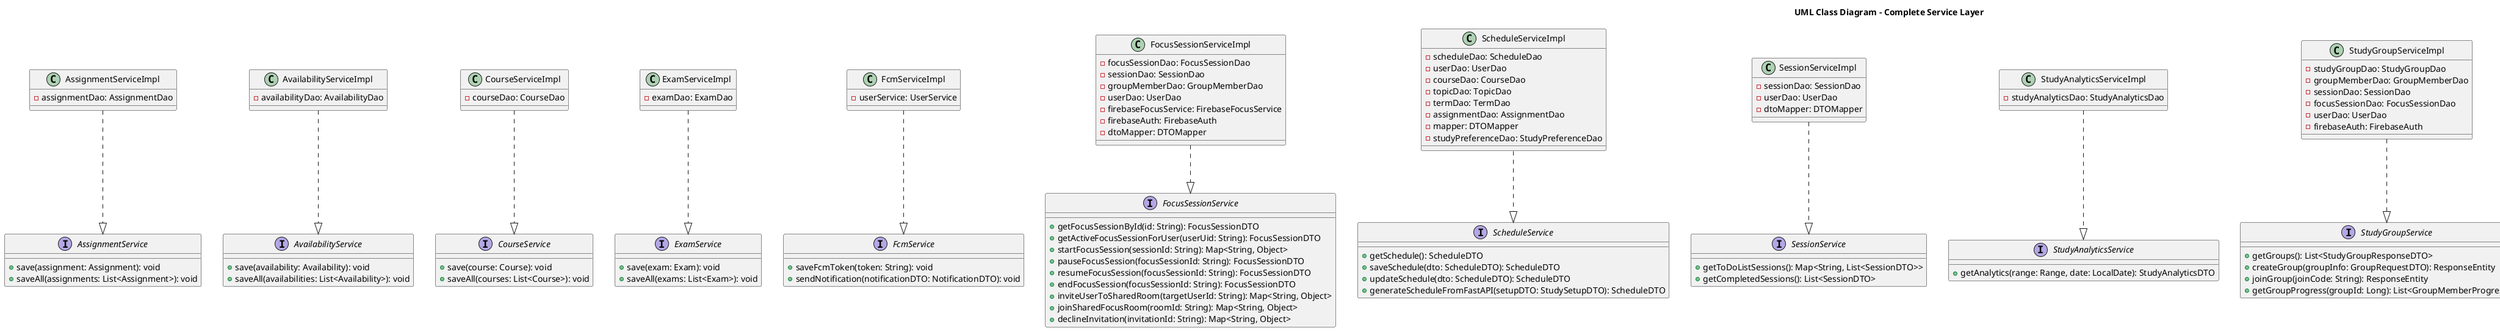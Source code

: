 @startuml
title UML Class Diagram - Complete Service Layer

'================ Interface Layer =================
interface AssignmentService {
    + save(assignment: Assignment): void
    + saveAll(assignments: List<Assignment>): void
}

interface AvailabilityService {
    + save(availability: Availability): void
    + saveAll(availabilities: List<Availability>): void
}

interface CourseService {
    + save(course: Course): void
    + saveAll(courses: List<Course>): void
}

interface ExamService {
    + save(exam: Exam): void
    + saveAll(exams: List<Exam>): void
}

interface FcmService {
    + saveFcmToken(token: String): void
    + sendNotification(notificationDTO: NotificationDTO): void
}

interface FocusSessionService {
    + getFocusSessionById(id: String): FocusSessionDTO
    + getActiveFocusSessionForUser(userUid: String): FocusSessionDTO
    + startFocusSession(sessionId: String): Map<String, Object>
    + pauseFocusSession(focusSessionId: String): FocusSessionDTO
    + resumeFocusSession(focusSessionId: String): FocusSessionDTO
    + endFocusSession(focusSessionId: String): FocusSessionDTO
    + inviteUserToSharedRoom(targetUserId: String): Map<String, Object>
    + joinSharedFocusRoom(roomId: String): Map<String, Object>
    + declineInvitation(invitationId: String): Map<String, Object>
}

interface ScheduleService {
    + getSchedule(): ScheduleDTO
    + saveSchedule(dto: ScheduleDTO): ScheduleDTO
    + updateSchedule(dto: ScheduleDTO): ScheduleDTO
    + generateScheduleFromFastAPI(setupDTO: StudySetupDTO): ScheduleDTO
}

interface SessionService {
    + getToDoListSessions(): Map<String, List<SessionDTO>>
    + getCompletedSessions(): List<SessionDTO>
}

interface StudyAnalyticsService {
    + getAnalytics(range: Range, date: LocalDate): StudyAnalyticsDTO
}

interface StudyGroupService {
    + getGroups(): List<StudyGroupResponseDTO>
    + createGroup(groupInfo: GroupRequestDTO): ResponseEntity
    + joinGroup(joinCode: String): ResponseEntity
    + getGroupProgress(groupId: Long): List<GroupMemberProgressDTO>
}

interface StudyPreferenceService {
    + getPreference(): StudyPreferenceDTO
    + saveOrUpdate(dto: StudyPreferenceDTO): StudyPreferenceDTO
}

interface StudySetupService {
    + processStudySetup(dto: StudySetupDTO): void
    + getTermById(termId: Long): TermResponseDTO
    + getCurrentTerm(): TermResponseDTO
    + saveTerm(termDTO: TermRequestDTO, termId: Long): TermResponseDTO
    + saveAllCourses(termId: Long, courseDTOs: List<CourseResponseDTO>): List<CourseResponseDTO>
    + deleteCourse(courseId: Long): void
    + updateCourseDetails(details: CourseResponseDTO): CourseResponseDTO
    + saveAvailabilities(availabilities: List<AvailabilityRequestDTO>): List<AvailabilityDTO>
    + getAvailabilities(): List<AvailabilityDTO>
    + getStudySetup(): StudySetupDTO
}

interface TermService {
    + save(term: Term): void
}
interface TopicService {
    + save(topic: Topic): void
    + saveAll(topics: List<Topic>): void
}

interface UserService {
    + save(user: User): User
    + findByUid(uid: String): User
    + updateFcmToken(uid: String, token: String): void
    + getFcmToken(uid: String): String
}

'================ Implementation Layer =================
class AssignmentServiceImpl {
    - assignmentDao: AssignmentDao
}

class AvailabilityServiceImpl {
    - availabilityDao: AvailabilityDao
}

class CourseServiceImpl {
    - courseDao: CourseDao
}

class ExamServiceImpl {
    - examDao: ExamDao
}

class FcmServiceImpl {
    - userService: UserService
}

class FocusSessionServiceImpl {
    - focusSessionDao: FocusSessionDao
    - sessionDao: SessionDao
    - groupMemberDao: GroupMemberDao
    - userDao: UserDao
    - firebaseFocusService: FirebaseFocusService
    - firebaseAuth: FirebaseAuth
    - dtoMapper: DTOMapper
}

class ScheduleServiceImpl {
    - scheduleDao: ScheduleDao
    - userDao: UserDao
    - courseDao: CourseDao
    - topicDao: TopicDao
    - termDao: TermDao
    - assignmentDao: AssignmentDao
    - mapper: DTOMapper
    - studyPreferenceDao: StudyPreferenceDao
}

class SessionServiceImpl {
    - sessionDao: SessionDao
    - userDao: UserDao
    - dtoMapper: DTOMapper
}

class StudyAnalyticsServiceImpl {
    - studyAnalyticsDao: StudyAnalyticsDao
}

class StudyGroupServiceImpl {
    - studyGroupDao: StudyGroupDao
    - groupMemberDao: GroupMemberDao
    - sessionDao: SessionDao
    - focusSessionDao: FocusSessionDao
    - userDao: UserDao
    - firebaseAuth: FirebaseAuth
}

class StudyPreferenceServiceImpl {
    - studyPreferenceDao: StudyPreferenceDao
    - userService: UserService
    - mapper: DTOMapper
}

class StudySetupServiceImpl {
    - userDao: UserDao
    - termDao: TermDao
    - courseDao: CourseDao
    - topicDao: TopicDao
    - examDao: ExamDao
    - assignmentDao: AssignmentDao
    - availabilityDao: AvailabilityDao
    - mapper: DTOMapper
}

class TermServiceImpl {
    - termDao: TermDao
}
class TopicServiceImpl {
    - topicDao: TopicDaoImpl
}

class UserServiceImpl {
    - userDao: UserDao
}

'================ Relationships =================
AssignmentServiceImpl ..|> AssignmentService
AvailabilityServiceImpl ..|> AvailabilityService
CourseServiceImpl ..|> CourseService
ExamServiceImpl ..|> ExamService
FcmServiceImpl ..|> FcmService
FocusSessionServiceImpl ..|> FocusSessionService
ScheduleServiceImpl ..|> ScheduleService
SessionServiceImpl ..|> SessionService
StudyAnalyticsServiceImpl ..|> StudyAnalyticsService
StudyGroupServiceImpl ..|> StudyGroupService
StudyPreferenceServiceImpl ..|> StudyPreferenceService
StudySetupServiceImpl ..|> StudySetupService
TermServiceImpl ..|> TermService
TopicServiceImpl ..|> TopicService
UserServiceImpl ..|> UserService

@enduml
